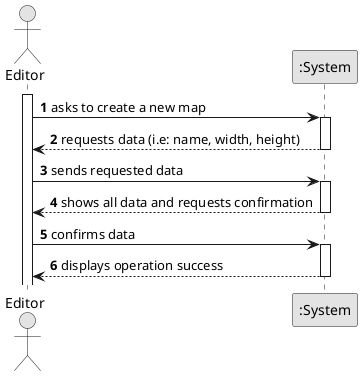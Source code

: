 @startuml
skinparam monochrome true
skinparam packageStyle rectangle
skinparam shadowing false

autonumber

actor "Editor" as Editor
participant ":System" as System

activate Editor

    Editor -> System : asks to create a new map

    activate System

        System --> Editor : requests data (i.e: name, width, height)

    deactivate System

    Editor -> System : sends requested data

    activate System

        System --> Editor : shows all data and requests confirmation

    deactivate System

    Editor -> System : confirms data

    activate System

        System --> Editor : displays operation success

    deactivate System

@enduml